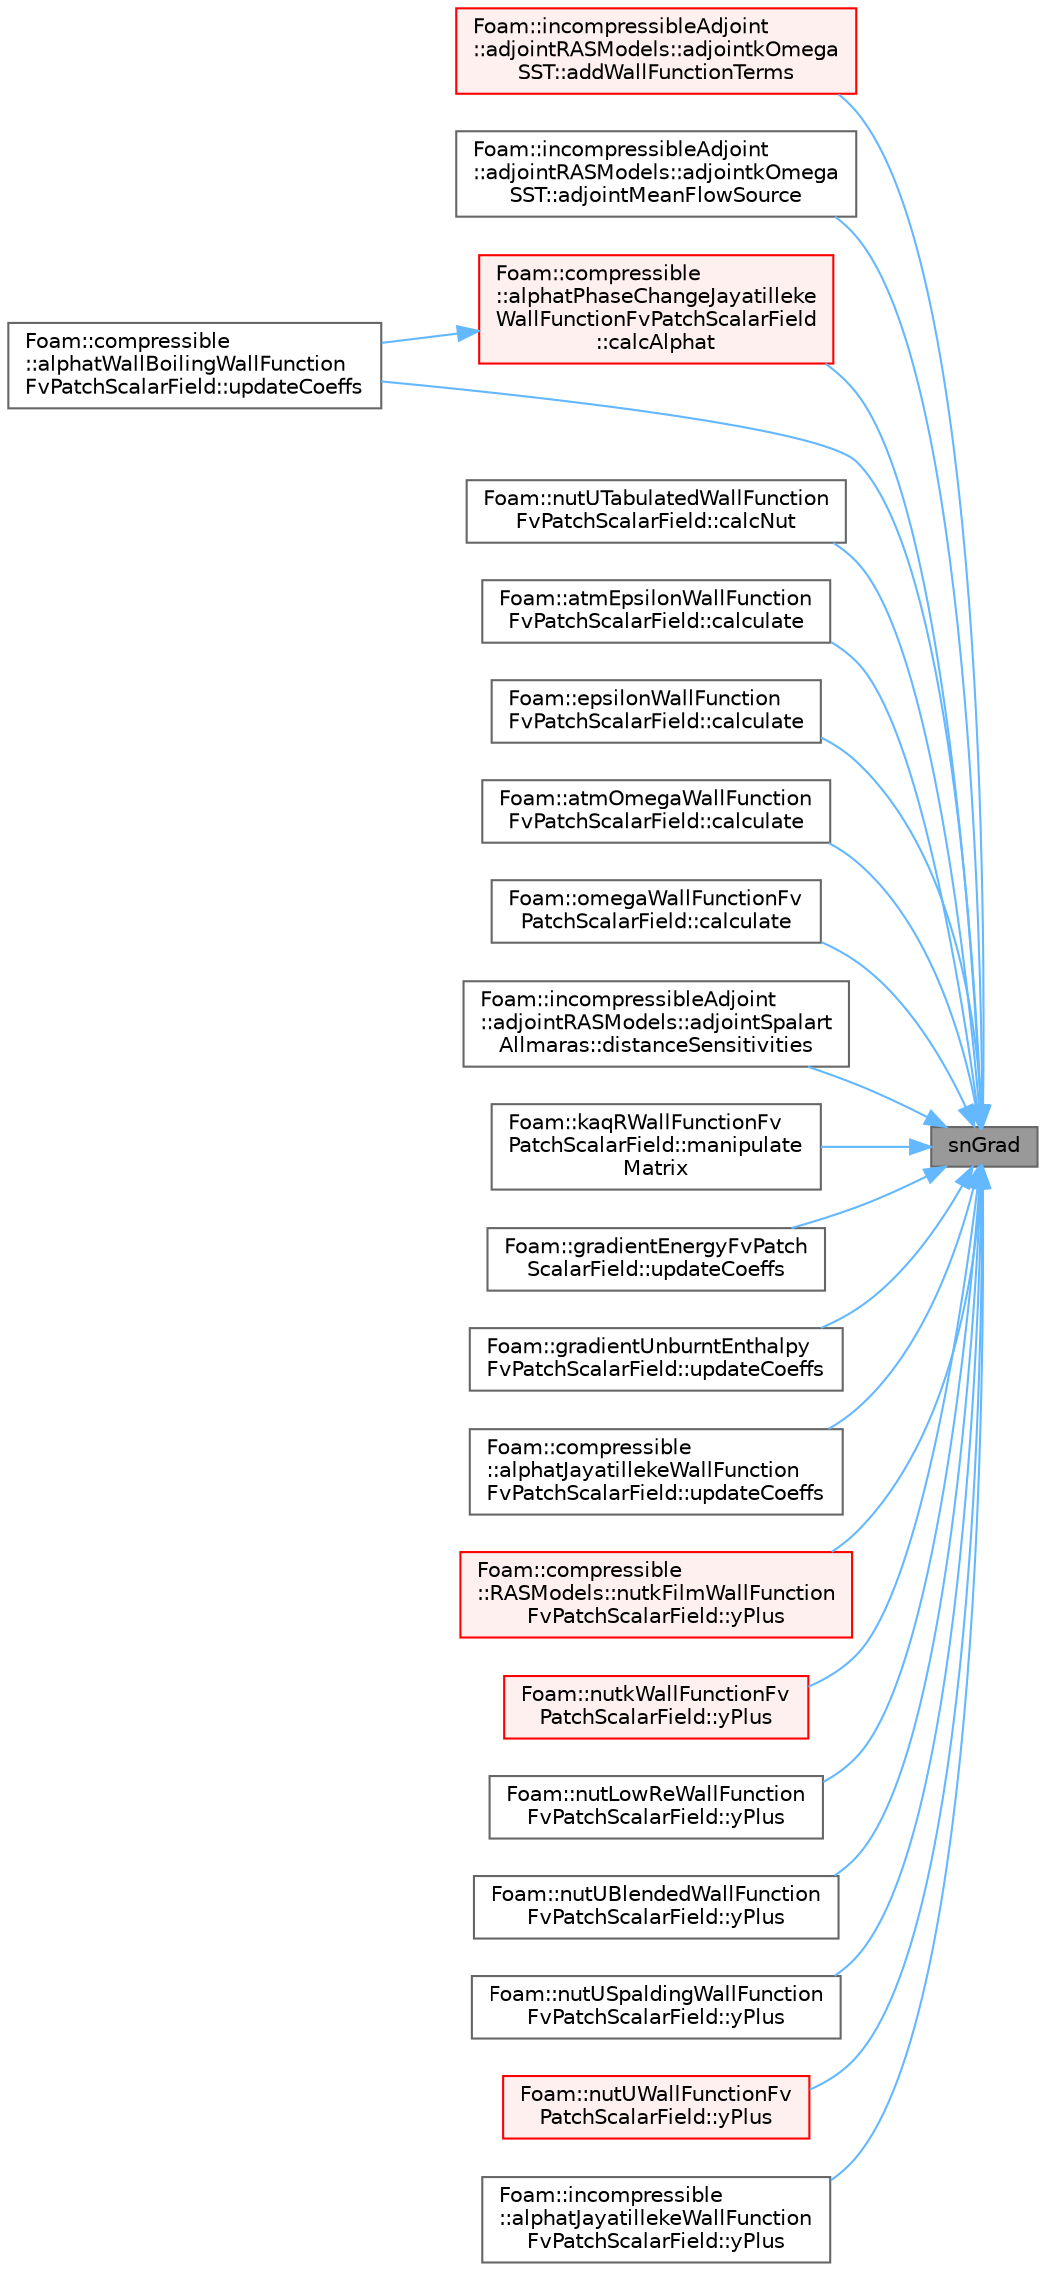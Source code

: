 digraph "snGrad"
{
 // LATEX_PDF_SIZE
  bgcolor="transparent";
  edge [fontname=Helvetica,fontsize=10,labelfontname=Helvetica,labelfontsize=10];
  node [fontname=Helvetica,fontsize=10,shape=box,height=0.2,width=0.4];
  rankdir="RL";
  Node1 [id="Node000001",label="snGrad",height=0.2,width=0.4,color="gray40", fillcolor="grey60", style="filled", fontcolor="black",tooltip=" "];
  Node1 -> Node2 [id="edge1_Node000001_Node000002",dir="back",color="steelblue1",style="solid",tooltip=" "];
  Node2 [id="Node000002",label="Foam::incompressibleAdjoint\l::adjointRASModels::adjointkOmega\lSST::addWallFunctionTerms",height=0.2,width=0.4,color="red", fillcolor="#FFF0F0", style="filled",URL="$classFoam_1_1incompressibleAdjoint_1_1adjointRASModels_1_1adjointkOmegaSST.html#a941dfe7af6e8a6fb5973078edaa9b172",tooltip=" "];
  Node1 -> Node4 [id="edge2_Node000001_Node000004",dir="back",color="steelblue1",style="solid",tooltip=" "];
  Node4 [id="Node000004",label="Foam::incompressibleAdjoint\l::adjointRASModels::adjointkOmega\lSST::adjointMeanFlowSource",height=0.2,width=0.4,color="grey40", fillcolor="white", style="filled",URL="$classFoam_1_1incompressibleAdjoint_1_1adjointRASModels_1_1adjointkOmegaSST.html#a988e3f123d5b9627c415d1bbbea4cdc7",tooltip=" "];
  Node1 -> Node5 [id="edge3_Node000001_Node000005",dir="back",color="steelblue1",style="solid",tooltip=" "];
  Node5 [id="Node000005",label="Foam::compressible\l::alphatPhaseChangeJayatilleke\lWallFunctionFvPatchScalarField\l::calcAlphat",height=0.2,width=0.4,color="red", fillcolor="#FFF0F0", style="filled",URL="$classFoam_1_1compressible_1_1alphatPhaseChangeJayatillekeWallFunctionFvPatchScalarField.html#a3ff2c11cc375cc935614590135b78ed4",tooltip=" "];
  Node5 -> Node8 [id="edge4_Node000005_Node000008",dir="back",color="steelblue1",style="solid",tooltip=" "];
  Node8 [id="Node000008",label="Foam::compressible\l::alphatWallBoilingWallFunction\lFvPatchScalarField::updateCoeffs",height=0.2,width=0.4,color="grey40", fillcolor="white", style="filled",URL="$classFoam_1_1compressible_1_1alphatWallBoilingWallFunctionFvPatchScalarField.html#a7e24eafac629d3733181cd942d4c902f",tooltip=" "];
  Node1 -> Node9 [id="edge5_Node000001_Node000009",dir="back",color="steelblue1",style="solid",tooltip=" "];
  Node9 [id="Node000009",label="Foam::nutUTabulatedWallFunction\lFvPatchScalarField::calcNut",height=0.2,width=0.4,color="grey40", fillcolor="white", style="filled",URL="$classFoam_1_1nutUTabulatedWallFunctionFvPatchScalarField.html#afd7c61e58cf31fca49fbf0f08b683b22",tooltip=" "];
  Node1 -> Node10 [id="edge6_Node000001_Node000010",dir="back",color="steelblue1",style="solid",tooltip=" "];
  Node10 [id="Node000010",label="Foam::atmEpsilonWallFunction\lFvPatchScalarField::calculate",height=0.2,width=0.4,color="grey40", fillcolor="white", style="filled",URL="$classFoam_1_1atmEpsilonWallFunctionFvPatchScalarField.html#a9b10d949afa36a0fe772c66e94719865",tooltip=" "];
  Node1 -> Node11 [id="edge7_Node000001_Node000011",dir="back",color="steelblue1",style="solid",tooltip=" "];
  Node11 [id="Node000011",label="Foam::epsilonWallFunction\lFvPatchScalarField::calculate",height=0.2,width=0.4,color="grey40", fillcolor="white", style="filled",URL="$classFoam_1_1epsilonWallFunctionFvPatchScalarField.html#a9b10d949afa36a0fe772c66e94719865",tooltip=" "];
  Node1 -> Node12 [id="edge8_Node000001_Node000012",dir="back",color="steelblue1",style="solid",tooltip=" "];
  Node12 [id="Node000012",label="Foam::atmOmegaWallFunction\lFvPatchScalarField::calculate",height=0.2,width=0.4,color="grey40", fillcolor="white", style="filled",URL="$classFoam_1_1atmOmegaWallFunctionFvPatchScalarField.html#a198ab1edcd6a58e1f422febaac58dacc",tooltip=" "];
  Node1 -> Node13 [id="edge9_Node000001_Node000013",dir="back",color="steelblue1",style="solid",tooltip=" "];
  Node13 [id="Node000013",label="Foam::omegaWallFunctionFv\lPatchScalarField::calculate",height=0.2,width=0.4,color="grey40", fillcolor="white", style="filled",URL="$classFoam_1_1omegaWallFunctionFvPatchScalarField.html#a198ab1edcd6a58e1f422febaac58dacc",tooltip=" "];
  Node1 -> Node14 [id="edge10_Node000001_Node000014",dir="back",color="steelblue1",style="solid",tooltip=" "];
  Node14 [id="Node000014",label="Foam::incompressibleAdjoint\l::adjointRASModels::adjointSpalart\lAllmaras::distanceSensitivities",height=0.2,width=0.4,color="grey40", fillcolor="white", style="filled",URL="$classFoam_1_1incompressibleAdjoint_1_1adjointRASModels_1_1adjointSpalartAllmaras.html#ab3a57cb54287f19aec59818a0ca87bcb",tooltip=" "];
  Node1 -> Node15 [id="edge11_Node000001_Node000015",dir="back",color="steelblue1",style="solid",tooltip=" "];
  Node15 [id="Node000015",label="Foam::kaqRWallFunctionFv\lPatchScalarField::manipulate\lMatrix",height=0.2,width=0.4,color="grey40", fillcolor="white", style="filled",URL="$classFoam_1_1kaqRWallFunctionFvPatchScalarField.html#a3f0cafc1e1afd9a71ada8385e3fa343a",tooltip=" "];
  Node1 -> Node8 [id="edge12_Node000001_Node000008",dir="back",color="steelblue1",style="solid",tooltip=" "];
  Node1 -> Node16 [id="edge13_Node000001_Node000016",dir="back",color="steelblue1",style="solid",tooltip=" "];
  Node16 [id="Node000016",label="Foam::gradientEnergyFvPatch\lScalarField::updateCoeffs",height=0.2,width=0.4,color="grey40", fillcolor="white", style="filled",URL="$classFoam_1_1gradientEnergyFvPatchScalarField.html#a7e24eafac629d3733181cd942d4c902f",tooltip=" "];
  Node1 -> Node17 [id="edge14_Node000001_Node000017",dir="back",color="steelblue1",style="solid",tooltip=" "];
  Node17 [id="Node000017",label="Foam::gradientUnburntEnthalpy\lFvPatchScalarField::updateCoeffs",height=0.2,width=0.4,color="grey40", fillcolor="white", style="filled",URL="$classFoam_1_1gradientUnburntEnthalpyFvPatchScalarField.html#a7e24eafac629d3733181cd942d4c902f",tooltip=" "];
  Node1 -> Node18 [id="edge15_Node000001_Node000018",dir="back",color="steelblue1",style="solid",tooltip=" "];
  Node18 [id="Node000018",label="Foam::compressible\l::alphatJayatillekeWallFunction\lFvPatchScalarField::updateCoeffs",height=0.2,width=0.4,color="grey40", fillcolor="white", style="filled",URL="$classFoam_1_1compressible_1_1alphatJayatillekeWallFunctionFvPatchScalarField.html#a7e24eafac629d3733181cd942d4c902f",tooltip=" "];
  Node1 -> Node19 [id="edge16_Node000001_Node000019",dir="back",color="steelblue1",style="solid",tooltip=" "];
  Node19 [id="Node000019",label="Foam::compressible\l::RASModels::nutkFilmWallFunction\lFvPatchScalarField::yPlus",height=0.2,width=0.4,color="red", fillcolor="#FFF0F0", style="filled",URL="$classFoam_1_1compressible_1_1RASModels_1_1nutkFilmWallFunctionFvPatchScalarField.html#a0de83d05eb8aabc5f8cf747584ef03c3",tooltip=" "];
  Node1 -> Node22 [id="edge17_Node000001_Node000022",dir="back",color="steelblue1",style="solid",tooltip=" "];
  Node22 [id="Node000022",label="Foam::nutkWallFunctionFv\lPatchScalarField::yPlus",height=0.2,width=0.4,color="red", fillcolor="#FFF0F0", style="filled",URL="$classFoam_1_1nutkWallFunctionFvPatchScalarField.html#a0ea0035d2c84eaba07c05a9e819741f6",tooltip=" "];
  Node1 -> Node25 [id="edge18_Node000001_Node000025",dir="back",color="steelblue1",style="solid",tooltip=" "];
  Node25 [id="Node000025",label="Foam::nutLowReWallFunction\lFvPatchScalarField::yPlus",height=0.2,width=0.4,color="grey40", fillcolor="white", style="filled",URL="$classFoam_1_1nutLowReWallFunctionFvPatchScalarField.html#a0ea0035d2c84eaba07c05a9e819741f6",tooltip=" "];
  Node1 -> Node26 [id="edge19_Node000001_Node000026",dir="back",color="steelblue1",style="solid",tooltip=" "];
  Node26 [id="Node000026",label="Foam::nutUBlendedWallFunction\lFvPatchScalarField::yPlus",height=0.2,width=0.4,color="grey40", fillcolor="white", style="filled",URL="$classFoam_1_1nutUBlendedWallFunctionFvPatchScalarField.html#a0ea0035d2c84eaba07c05a9e819741f6",tooltip=" "];
  Node1 -> Node27 [id="edge20_Node000001_Node000027",dir="back",color="steelblue1",style="solid",tooltip=" "];
  Node27 [id="Node000027",label="Foam::nutUSpaldingWallFunction\lFvPatchScalarField::yPlus",height=0.2,width=0.4,color="grey40", fillcolor="white", style="filled",URL="$classFoam_1_1nutUSpaldingWallFunctionFvPatchScalarField.html#a0ea0035d2c84eaba07c05a9e819741f6",tooltip=" "];
  Node1 -> Node28 [id="edge21_Node000001_Node000028",dir="back",color="steelblue1",style="solid",tooltip=" "];
  Node28 [id="Node000028",label="Foam::nutUWallFunctionFv\lPatchScalarField::yPlus",height=0.2,width=0.4,color="red", fillcolor="#FFF0F0", style="filled",URL="$classFoam_1_1nutUWallFunctionFvPatchScalarField.html#a0ea0035d2c84eaba07c05a9e819741f6",tooltip=" "];
  Node1 -> Node30 [id="edge22_Node000001_Node000030",dir="back",color="steelblue1",style="solid",tooltip=" "];
  Node30 [id="Node000030",label="Foam::incompressible\l::alphatJayatillekeWallFunction\lFvPatchScalarField::yPlus",height=0.2,width=0.4,color="grey40", fillcolor="white", style="filled",URL="$classFoam_1_1incompressible_1_1alphatJayatillekeWallFunctionFvPatchScalarField.html#a03f1bcba323718766882f2d15dbcb430",tooltip=" "];
}
